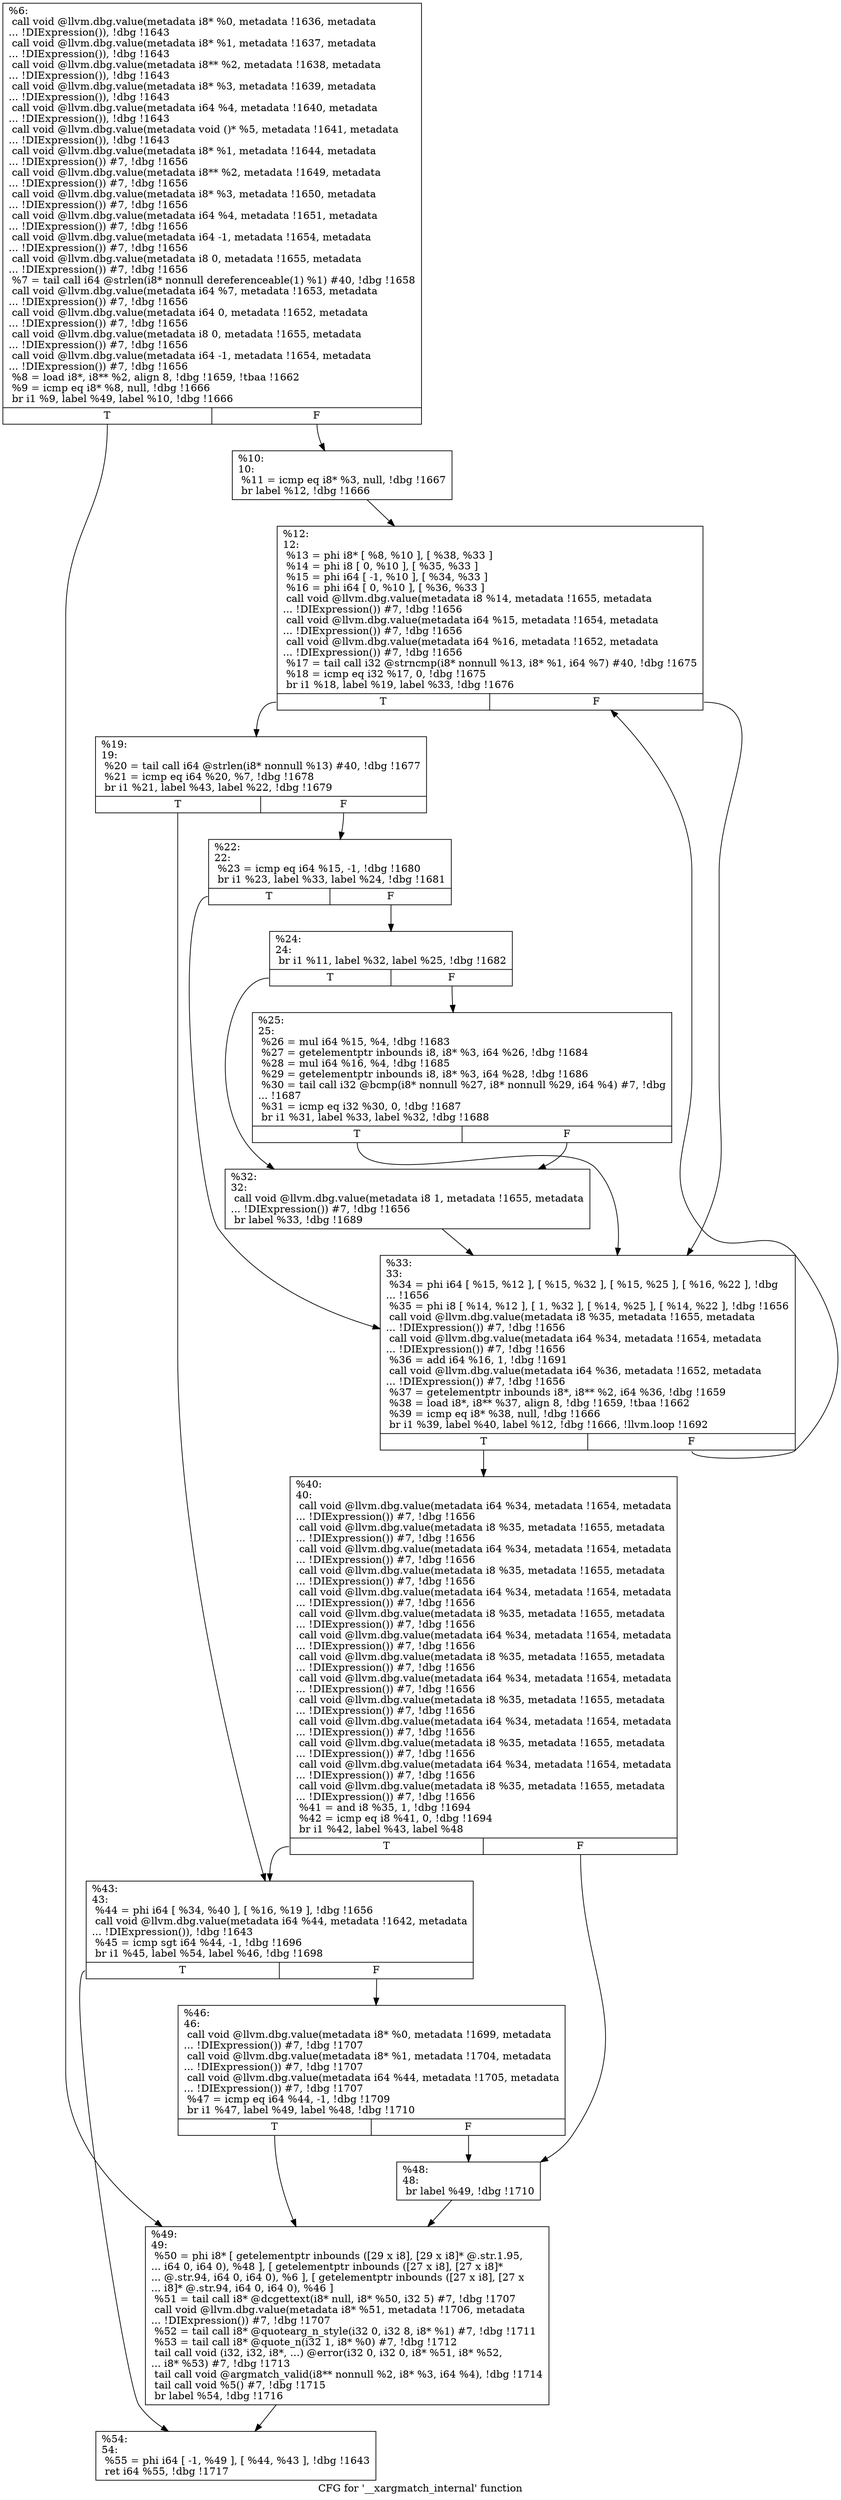 digraph "CFG for '__xargmatch_internal' function" {
	label="CFG for '__xargmatch_internal' function";

	Node0x146e420 [shape=record,label="{%6:\l  call void @llvm.dbg.value(metadata i8* %0, metadata !1636, metadata\l... !DIExpression()), !dbg !1643\l  call void @llvm.dbg.value(metadata i8* %1, metadata !1637, metadata\l... !DIExpression()), !dbg !1643\l  call void @llvm.dbg.value(metadata i8** %2, metadata !1638, metadata\l... !DIExpression()), !dbg !1643\l  call void @llvm.dbg.value(metadata i8* %3, metadata !1639, metadata\l... !DIExpression()), !dbg !1643\l  call void @llvm.dbg.value(metadata i64 %4, metadata !1640, metadata\l... !DIExpression()), !dbg !1643\l  call void @llvm.dbg.value(metadata void ()* %5, metadata !1641, metadata\l... !DIExpression()), !dbg !1643\l  call void @llvm.dbg.value(metadata i8* %1, metadata !1644, metadata\l... !DIExpression()) #7, !dbg !1656\l  call void @llvm.dbg.value(metadata i8** %2, metadata !1649, metadata\l... !DIExpression()) #7, !dbg !1656\l  call void @llvm.dbg.value(metadata i8* %3, metadata !1650, metadata\l... !DIExpression()) #7, !dbg !1656\l  call void @llvm.dbg.value(metadata i64 %4, metadata !1651, metadata\l... !DIExpression()) #7, !dbg !1656\l  call void @llvm.dbg.value(metadata i64 -1, metadata !1654, metadata\l... !DIExpression()) #7, !dbg !1656\l  call void @llvm.dbg.value(metadata i8 0, metadata !1655, metadata\l... !DIExpression()) #7, !dbg !1656\l  %7 = tail call i64 @strlen(i8* nonnull dereferenceable(1) %1) #40, !dbg !1658\l  call void @llvm.dbg.value(metadata i64 %7, metadata !1653, metadata\l... !DIExpression()) #7, !dbg !1656\l  call void @llvm.dbg.value(metadata i64 0, metadata !1652, metadata\l... !DIExpression()) #7, !dbg !1656\l  call void @llvm.dbg.value(metadata i8 0, metadata !1655, metadata\l... !DIExpression()) #7, !dbg !1656\l  call void @llvm.dbg.value(metadata i64 -1, metadata !1654, metadata\l... !DIExpression()) #7, !dbg !1656\l  %8 = load i8*, i8** %2, align 8, !dbg !1659, !tbaa !1662\l  %9 = icmp eq i8* %8, null, !dbg !1666\l  br i1 %9, label %49, label %10, !dbg !1666\l|{<s0>T|<s1>F}}"];
	Node0x146e420:s0 -> Node0x13b1350;
	Node0x146e420:s1 -> Node0x13b0f90;
	Node0x13b0f90 [shape=record,label="{%10:\l10:                                               \l  %11 = icmp eq i8* %3, null, !dbg !1667\l  br label %12, !dbg !1666\l}"];
	Node0x13b0f90 -> Node0x13b0fe0;
	Node0x13b0fe0 [shape=record,label="{%12:\l12:                                               \l  %13 = phi i8* [ %8, %10 ], [ %38, %33 ]\l  %14 = phi i8 [ 0, %10 ], [ %35, %33 ]\l  %15 = phi i64 [ -1, %10 ], [ %34, %33 ]\l  %16 = phi i64 [ 0, %10 ], [ %36, %33 ]\l  call void @llvm.dbg.value(metadata i8 %14, metadata !1655, metadata\l... !DIExpression()) #7, !dbg !1656\l  call void @llvm.dbg.value(metadata i64 %15, metadata !1654, metadata\l... !DIExpression()) #7, !dbg !1656\l  call void @llvm.dbg.value(metadata i64 %16, metadata !1652, metadata\l... !DIExpression()) #7, !dbg !1656\l  %17 = tail call i32 @strncmp(i8* nonnull %13, i8* %1, i64 %7) #40, !dbg !1675\l  %18 = icmp eq i32 %17, 0, !dbg !1675\l  br i1 %18, label %19, label %33, !dbg !1676\l|{<s0>T|<s1>F}}"];
	Node0x13b0fe0:s0 -> Node0x13b1030;
	Node0x13b0fe0:s1 -> Node0x13b11c0;
	Node0x13b1030 [shape=record,label="{%19:\l19:                                               \l  %20 = tail call i64 @strlen(i8* nonnull %13) #40, !dbg !1677\l  %21 = icmp eq i64 %20, %7, !dbg !1678\l  br i1 %21, label %43, label %22, !dbg !1679\l|{<s0>T|<s1>F}}"];
	Node0x13b1030:s0 -> Node0x13b1260;
	Node0x13b1030:s1 -> Node0x13b1080;
	Node0x13b1080 [shape=record,label="{%22:\l22:                                               \l  %23 = icmp eq i64 %15, -1, !dbg !1680\l  br i1 %23, label %33, label %24, !dbg !1681\l|{<s0>T|<s1>F}}"];
	Node0x13b1080:s0 -> Node0x13b11c0;
	Node0x13b1080:s1 -> Node0x13b10d0;
	Node0x13b10d0 [shape=record,label="{%24:\l24:                                               \l  br i1 %11, label %32, label %25, !dbg !1682\l|{<s0>T|<s1>F}}"];
	Node0x13b10d0:s0 -> Node0x13b1170;
	Node0x13b10d0:s1 -> Node0x13b1120;
	Node0x13b1120 [shape=record,label="{%25:\l25:                                               \l  %26 = mul i64 %15, %4, !dbg !1683\l  %27 = getelementptr inbounds i8, i8* %3, i64 %26, !dbg !1684\l  %28 = mul i64 %16, %4, !dbg !1685\l  %29 = getelementptr inbounds i8, i8* %3, i64 %28, !dbg !1686\l  %30 = tail call i32 @bcmp(i8* nonnull %27, i8* nonnull %29, i64 %4) #7, !dbg\l... !1687\l  %31 = icmp eq i32 %30, 0, !dbg !1687\l  br i1 %31, label %33, label %32, !dbg !1688\l|{<s0>T|<s1>F}}"];
	Node0x13b1120:s0 -> Node0x13b11c0;
	Node0x13b1120:s1 -> Node0x13b1170;
	Node0x13b1170 [shape=record,label="{%32:\l32:                                               \l  call void @llvm.dbg.value(metadata i8 1, metadata !1655, metadata\l... !DIExpression()) #7, !dbg !1656\l  br label %33, !dbg !1689\l}"];
	Node0x13b1170 -> Node0x13b11c0;
	Node0x13b11c0 [shape=record,label="{%33:\l33:                                               \l  %34 = phi i64 [ %15, %12 ], [ %15, %32 ], [ %15, %25 ], [ %16, %22 ], !dbg\l... !1656\l  %35 = phi i8 [ %14, %12 ], [ 1, %32 ], [ %14, %25 ], [ %14, %22 ], !dbg !1656\l  call void @llvm.dbg.value(metadata i8 %35, metadata !1655, metadata\l... !DIExpression()) #7, !dbg !1656\l  call void @llvm.dbg.value(metadata i64 %34, metadata !1654, metadata\l... !DIExpression()) #7, !dbg !1656\l  %36 = add i64 %16, 1, !dbg !1691\l  call void @llvm.dbg.value(metadata i64 %36, metadata !1652, metadata\l... !DIExpression()) #7, !dbg !1656\l  %37 = getelementptr inbounds i8*, i8** %2, i64 %36, !dbg !1659\l  %38 = load i8*, i8** %37, align 8, !dbg !1659, !tbaa !1662\l  %39 = icmp eq i8* %38, null, !dbg !1666\l  br i1 %39, label %40, label %12, !dbg !1666, !llvm.loop !1692\l|{<s0>T|<s1>F}}"];
	Node0x13b11c0:s0 -> Node0x13b1210;
	Node0x13b11c0:s1 -> Node0x13b0fe0;
	Node0x13b1210 [shape=record,label="{%40:\l40:                                               \l  call void @llvm.dbg.value(metadata i64 %34, metadata !1654, metadata\l... !DIExpression()) #7, !dbg !1656\l  call void @llvm.dbg.value(metadata i8 %35, metadata !1655, metadata\l... !DIExpression()) #7, !dbg !1656\l  call void @llvm.dbg.value(metadata i64 %34, metadata !1654, metadata\l... !DIExpression()) #7, !dbg !1656\l  call void @llvm.dbg.value(metadata i8 %35, metadata !1655, metadata\l... !DIExpression()) #7, !dbg !1656\l  call void @llvm.dbg.value(metadata i64 %34, metadata !1654, metadata\l... !DIExpression()) #7, !dbg !1656\l  call void @llvm.dbg.value(metadata i8 %35, metadata !1655, metadata\l... !DIExpression()) #7, !dbg !1656\l  call void @llvm.dbg.value(metadata i64 %34, metadata !1654, metadata\l... !DIExpression()) #7, !dbg !1656\l  call void @llvm.dbg.value(metadata i8 %35, metadata !1655, metadata\l... !DIExpression()) #7, !dbg !1656\l  call void @llvm.dbg.value(metadata i64 %34, metadata !1654, metadata\l... !DIExpression()) #7, !dbg !1656\l  call void @llvm.dbg.value(metadata i8 %35, metadata !1655, metadata\l... !DIExpression()) #7, !dbg !1656\l  call void @llvm.dbg.value(metadata i64 %34, metadata !1654, metadata\l... !DIExpression()) #7, !dbg !1656\l  call void @llvm.dbg.value(metadata i8 %35, metadata !1655, metadata\l... !DIExpression()) #7, !dbg !1656\l  call void @llvm.dbg.value(metadata i64 %34, metadata !1654, metadata\l... !DIExpression()) #7, !dbg !1656\l  call void @llvm.dbg.value(metadata i8 %35, metadata !1655, metadata\l... !DIExpression()) #7, !dbg !1656\l  %41 = and i8 %35, 1, !dbg !1694\l  %42 = icmp eq i8 %41, 0, !dbg !1694\l  br i1 %42, label %43, label %48\l|{<s0>T|<s1>F}}"];
	Node0x13b1210:s0 -> Node0x13b1260;
	Node0x13b1210:s1 -> Node0x13b1300;
	Node0x13b1260 [shape=record,label="{%43:\l43:                                               \l  %44 = phi i64 [ %34, %40 ], [ %16, %19 ], !dbg !1656\l  call void @llvm.dbg.value(metadata i64 %44, metadata !1642, metadata\l... !DIExpression()), !dbg !1643\l  %45 = icmp sgt i64 %44, -1, !dbg !1696\l  br i1 %45, label %54, label %46, !dbg !1698\l|{<s0>T|<s1>F}}"];
	Node0x13b1260:s0 -> Node0x13b13a0;
	Node0x13b1260:s1 -> Node0x13b12b0;
	Node0x13b12b0 [shape=record,label="{%46:\l46:                                               \l  call void @llvm.dbg.value(metadata i8* %0, metadata !1699, metadata\l... !DIExpression()) #7, !dbg !1707\l  call void @llvm.dbg.value(metadata i8* %1, metadata !1704, metadata\l... !DIExpression()) #7, !dbg !1707\l  call void @llvm.dbg.value(metadata i64 %44, metadata !1705, metadata\l... !DIExpression()) #7, !dbg !1707\l  %47 = icmp eq i64 %44, -1, !dbg !1709\l  br i1 %47, label %49, label %48, !dbg !1710\l|{<s0>T|<s1>F}}"];
	Node0x13b12b0:s0 -> Node0x13b1350;
	Node0x13b12b0:s1 -> Node0x13b1300;
	Node0x13b1300 [shape=record,label="{%48:\l48:                                               \l  br label %49, !dbg !1710\l}"];
	Node0x13b1300 -> Node0x13b1350;
	Node0x13b1350 [shape=record,label="{%49:\l49:                                               \l  %50 = phi i8* [ getelementptr inbounds ([29 x i8], [29 x i8]* @.str.1.95,\l... i64 0, i64 0), %48 ], [ getelementptr inbounds ([27 x i8], [27 x i8]*\l... @.str.94, i64 0, i64 0), %6 ], [ getelementptr inbounds ([27 x i8], [27 x\l... i8]* @.str.94, i64 0, i64 0), %46 ]\l  %51 = tail call i8* @dcgettext(i8* null, i8* %50, i32 5) #7, !dbg !1707\l  call void @llvm.dbg.value(metadata i8* %51, metadata !1706, metadata\l... !DIExpression()) #7, !dbg !1707\l  %52 = tail call i8* @quotearg_n_style(i32 0, i32 8, i8* %1) #7, !dbg !1711\l  %53 = tail call i8* @quote_n(i32 1, i8* %0) #7, !dbg !1712\l  tail call void (i32, i32, i8*, ...) @error(i32 0, i32 0, i8* %51, i8* %52,\l... i8* %53) #7, !dbg !1713\l  tail call void @argmatch_valid(i8** nonnull %2, i8* %3, i64 %4), !dbg !1714\l  tail call void %5() #7, !dbg !1715\l  br label %54, !dbg !1716\l}"];
	Node0x13b1350 -> Node0x13b13a0;
	Node0x13b13a0 [shape=record,label="{%54:\l54:                                               \l  %55 = phi i64 [ -1, %49 ], [ %44, %43 ], !dbg !1643\l  ret i64 %55, !dbg !1717\l}"];
}
